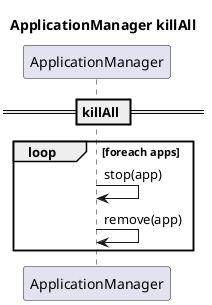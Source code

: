 @startuml
title ApplicationManager killAll

participant ApplicationManager as AM

== killAll ==
!startsub killAll
loop foreach apps
AM->AM: stop(app)
AM->AM: remove(app)
end
!endsub
@enduml

